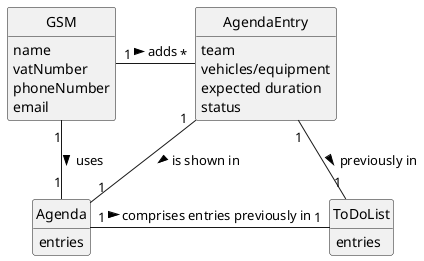 @startuml
skinparam monochrome true
skinparam packageStyle rectangle
skinparam shadowing false

'left to right direction

skinparam classAttributeIconSize 0

hide circle
hide methods

'title Domain Model

'class Platform {
'  -description
'}

class GSM {
    name
    vatNumber
    phoneNumber
    email
}

class AgendaEntry {
    team
    vehicles/equipment
    expected duration
    status
}

class Agenda {
    entries
}

class ToDoList {
    entries
}

'class User {
'    name
'    email
'    password
'}

GSM "1" - "*" AgendaEntry: adds >
GSM "1" -- "1" Agenda: uses >
AgendaEntry "1" -- "1" Agenda: is shown in >
AgendaEntry "1" -- "1" ToDoList: previously in >
Agenda "1" - "1" ToDoList: comprises entries previously in >

@enduml